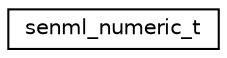 digraph "Graphical Class Hierarchy"
{
 // LATEX_PDF_SIZE
  edge [fontname="Helvetica",fontsize="10",labelfontname="Helvetica",labelfontsize="10"];
  node [fontname="Helvetica",fontsize="10",shape=record];
  rankdir="LR";
  Node0 [label="senml_numeric_t",height=0.2,width=0.4,color="black", fillcolor="white", style="filled",URL="$structsenml__numeric__t.html",tooltip="SenML numeric value."];
}
